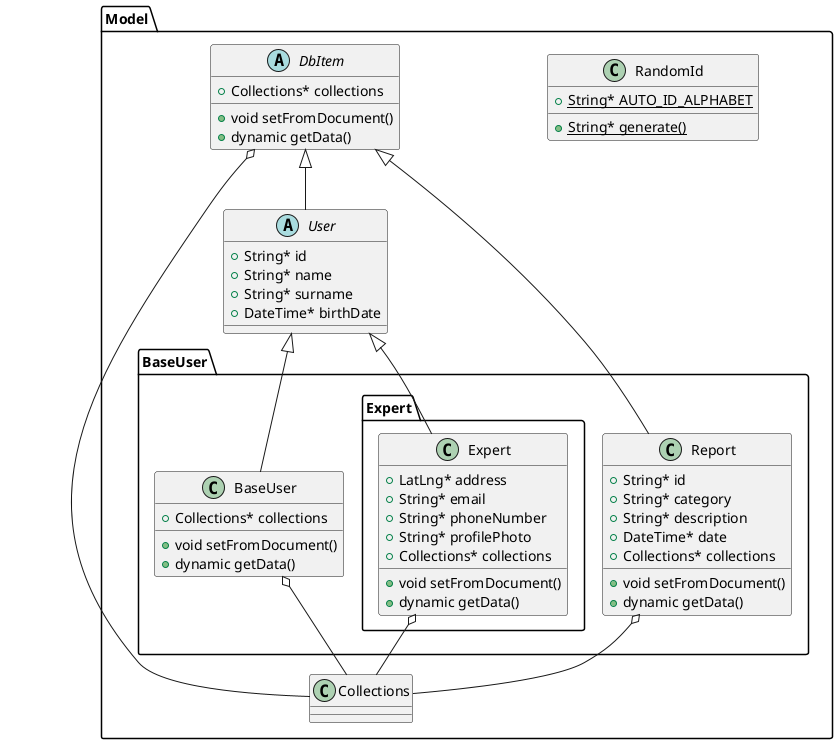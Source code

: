 @startuml ModelUML
package Model {
    class "RandomId" {
        {static} +String* AUTO_ID_ALPHABET
        {static} +String* generate()
    }

    abstract class "DbItem" {
        +Collections* collections
        +void setFromDocument()
        +dynamic getData()
    }
    "DbItem" o-- "Collections"

    abstract class "User" {
        +String* id
        +String* name
        +String* surname
        +DateTime* birthDate
    }
    "DbItem" <|-- "User"

    package BaseUser {
        class "Report" {
            +String* id
            +String* category
            +String* description
            +DateTime* date
            +Collections* collections
            +void setFromDocument()
            +dynamic getData()
        }
        "DbItem" <|-- "Report"
        "Report" o-- "Collections"

        class "BaseUser" {
            +Collections* collections
            +void setFromDocument()
            +dynamic getData()
        }
        "User" <|-- "BaseUser"
        "BaseUser" o-- "Collections"

        package Expert {
            class "Expert" {
                +LatLng* address
                +String* email
                +String* phoneNumber
                +String* profilePhoto
                +Collections* collections
                +void setFromDocument()
                +dynamic getData()
            }
            "User" <|-- "Expert"
            "Expert" o-- "Collections"
        }
    }
    @enduml